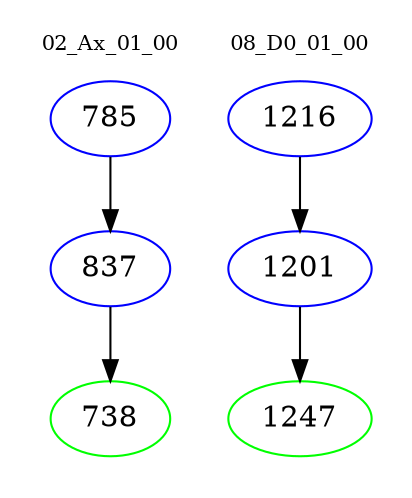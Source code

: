 digraph{
subgraph cluster_0 {
color = white
label = "02_Ax_01_00";
fontsize=10;
T0_785 [label="785", color="blue"]
T0_785 -> T0_837 [color="black"]
T0_837 [label="837", color="blue"]
T0_837 -> T0_738 [color="black"]
T0_738 [label="738", color="green"]
}
subgraph cluster_1 {
color = white
label = "08_D0_01_00";
fontsize=10;
T1_1216 [label="1216", color="blue"]
T1_1216 -> T1_1201 [color="black"]
T1_1201 [label="1201", color="blue"]
T1_1201 -> T1_1247 [color="black"]
T1_1247 [label="1247", color="green"]
}
}
